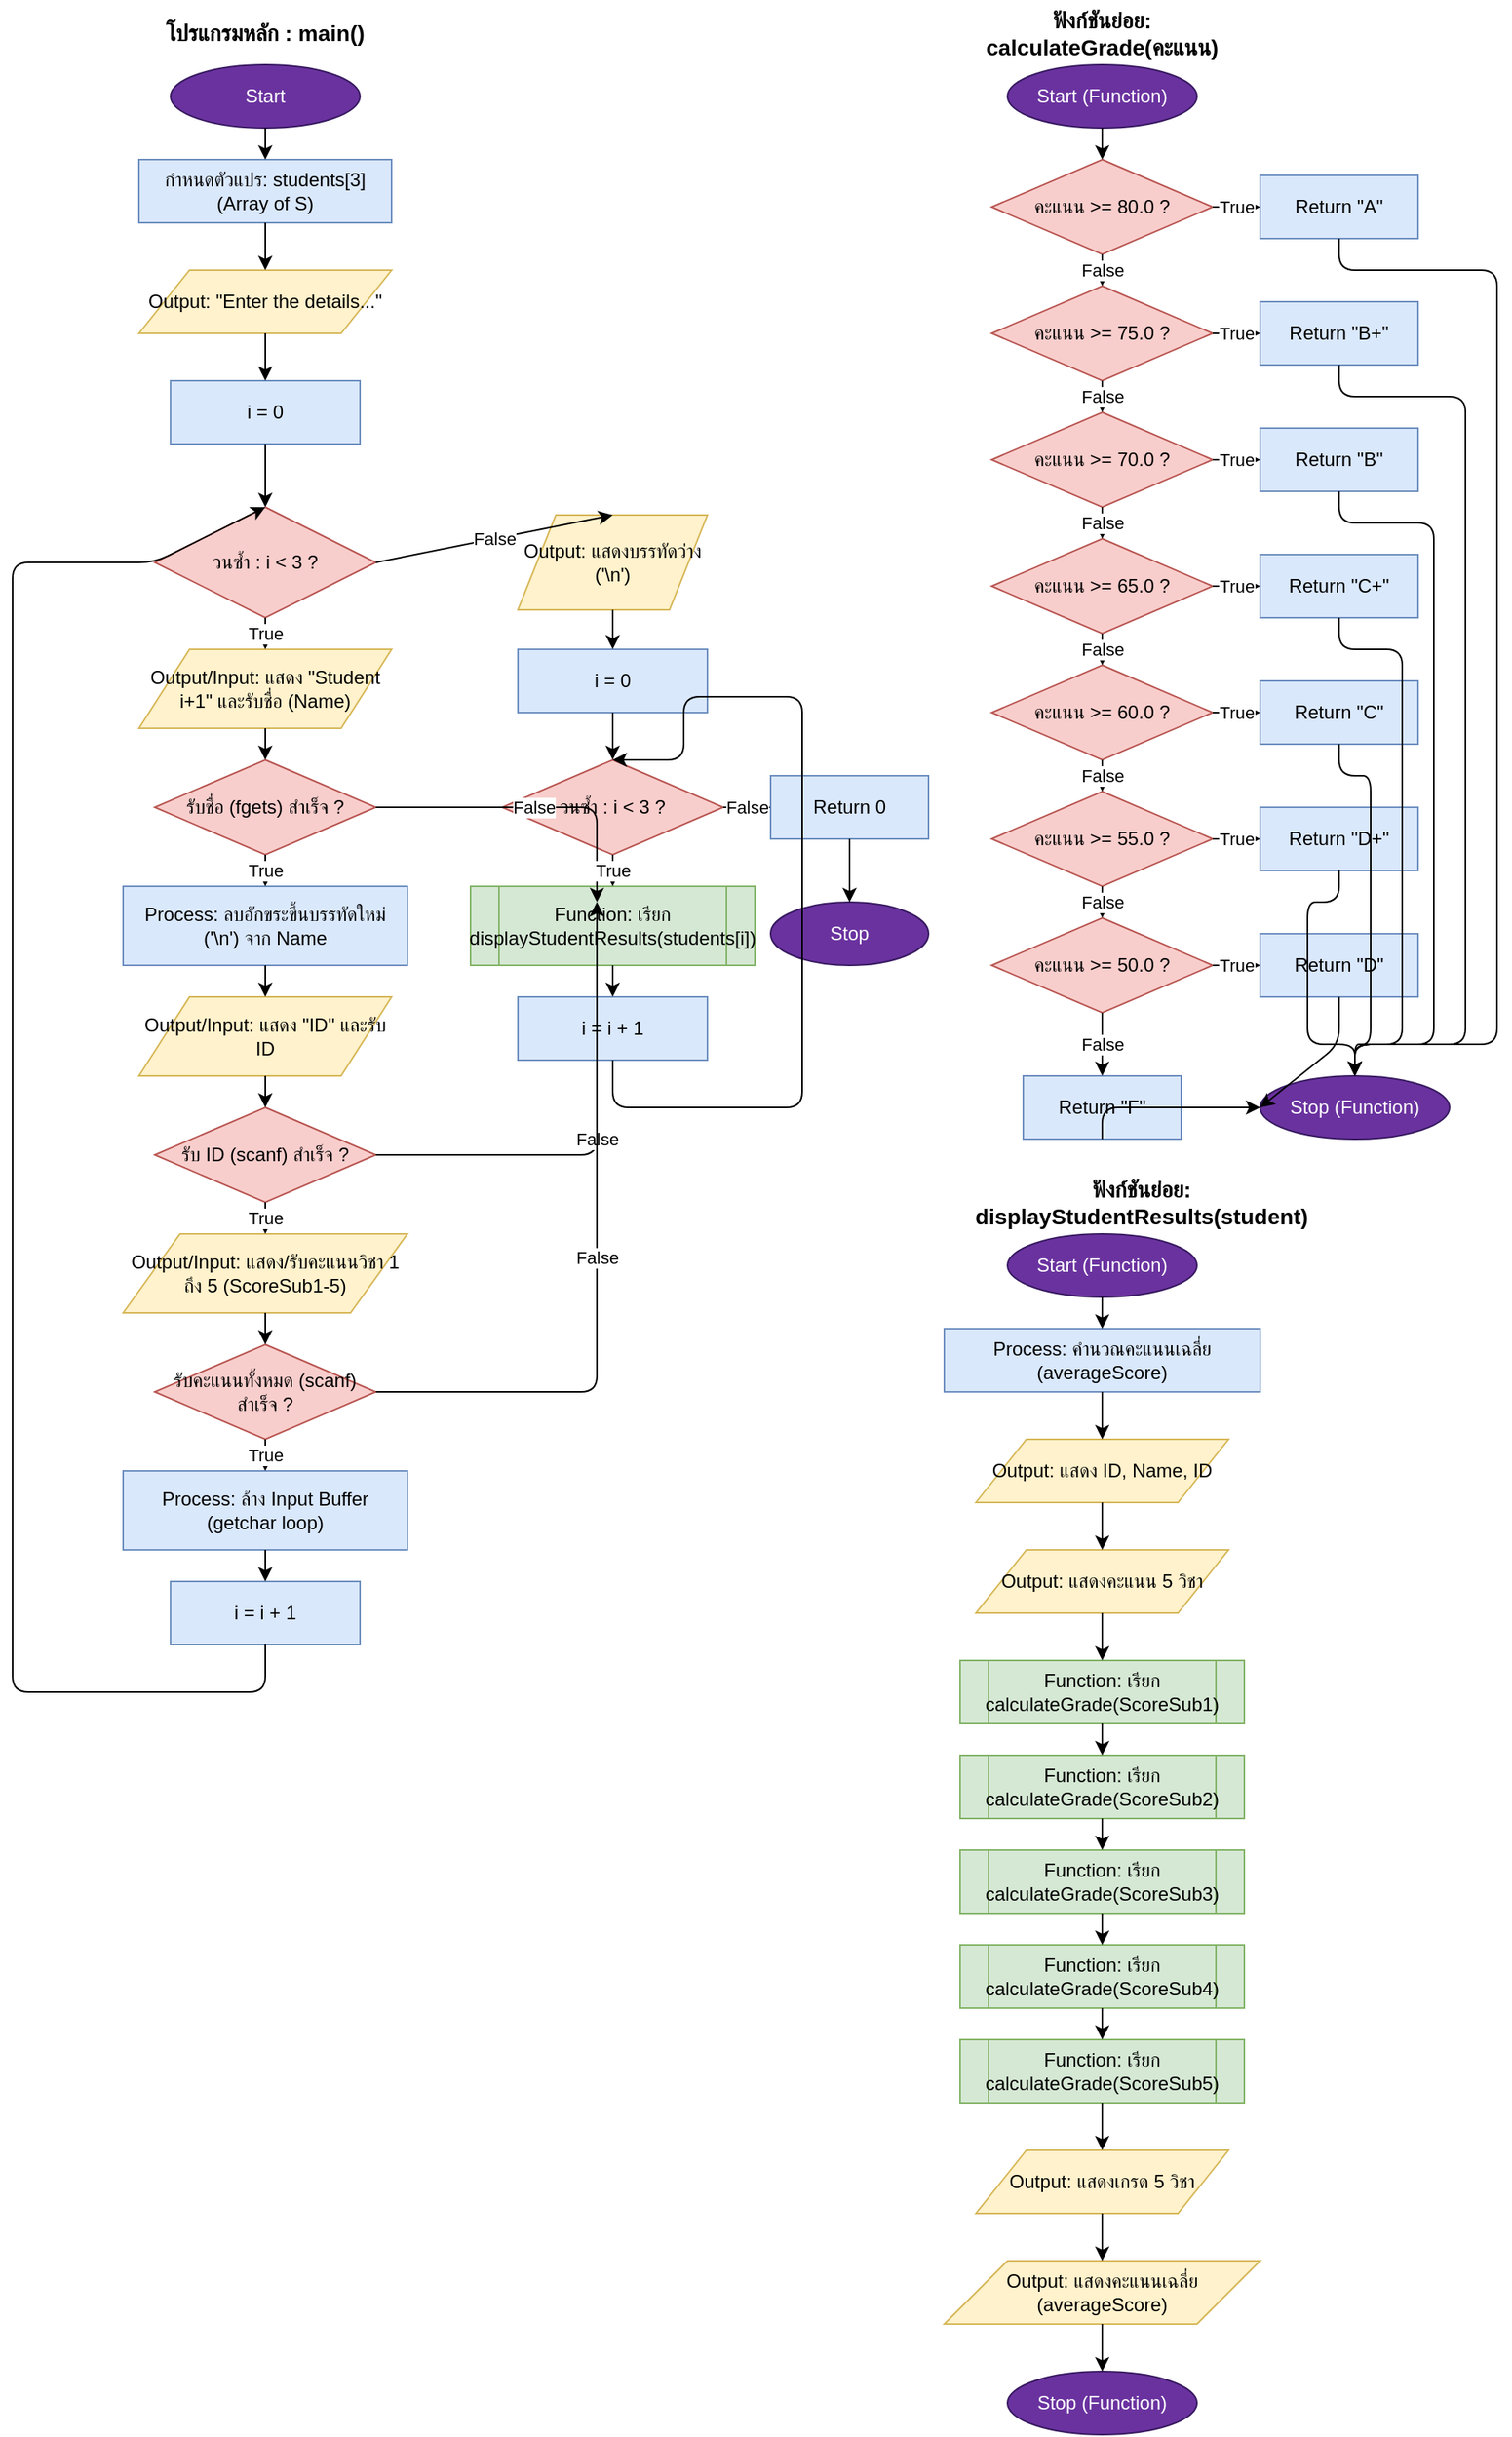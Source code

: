 <mxGraphModel dx="1245" dy="1292" grid="1" gridSize="10" guides="1" tooltips="1" connect="1" arrows="1" fold="1" page="1" pageScale="1" pageWidth="850" pageHeight="1100" math="0" shadow="0">
  <root>
    <mxCell id="0" />
    <mxCell id="1" parent="0" />
    <!-- Global Styles -->
    <mxCell id="Style_StartStop" style="ellipse;whiteSpace=wrap;html=1;fillColor=#6a329f;fontColor=#ffffff;strokeColor=#371960;" vertex="1" parent="1" />
    <mxCell id="Style_Process" style="shape=rectangle;whiteSpace=wrap;html=1;fillColor=#dae8fc;strokeColor=#6c8ebf;" vertex="1" parent="1" />
    <mxCell id="Style_Condition" style="rhombus;whiteSpace=wrap;html=1;fillColor=#f8cecc;strokeColor=#b85450;" vertex="1" parent="1" />
    <mxCell id="Style_Function" style="shape=process;whiteSpace=wrap;html=1;fillColor=#d5e8d4;strokeColor=#82b366;" vertex="1" parent="1" />
    <mxCell id="Style_InputOutput" style="shape=parallelogram;perimeter=parallelogramPerimeter;whiteSpace=wrap;html=1;fillColor=#fff2cc;strokeColor=#d6b656;" vertex="1" parent="1" />
    <mxCell id="Style_ErrorStop" style="ellipse;whiteSpace=wrap;html=1;fillColor=#b85450;fontColor=#ffffff;strokeColor=#5d2b28;" vertex="1" parent="1" />
    
    <!-- Main Flow: main() -->
    <mxCell id="2" value="โปรแกรมหลัก : main()" style="text;html=1;strokeColor=none;fillColor=none;align=center;verticalAlign=middle;whiteSpace=wrap;rounded=0;fontStyle=1;fontSize=14;" vertex="1" parent="1">
      <mxGeometry x="10" y="10" width="200" height="20" as="geometry" />
    </mxCell>
    <mxCell id="3" value="Start" style="ellipse;whiteSpace=wrap;html=1;fillColor=#6a329f;fontColor=#ffffff;strokeColor=#371960;" vertex="1" parent="1">
      <mxGeometry x="50" y="40" width="120" height="40" as="geometry" />
    </mxCell>
    <mxCell id="4" value="กำหนดตัวแปร: students[3] (Array of S)" style="shape=rectangle;whiteSpace=wrap;html=1;fillColor=#dae8fc;strokeColor=#6c8ebf;" vertex="1" parent="1">
      <mxGeometry x="30" y="100" width="160" height="40" as="geometry" />
    </mxCell>
    <mxCell id="5" value="Output: &quot;Enter the details...&quot;" style="shape=parallelogram;perimeter=parallelogramPerimeter;whiteSpace=wrap;html=1;fillColor=#fff2cc;strokeColor=#d6b656;" vertex="1" parent="1">
      <mxGeometry x="30" y="170" width="160" height="40" as="geometry" />
    </mxCell>
    <mxCell id="6" value="i = 0" style="shape=rectangle;whiteSpace=wrap;html=1;fillColor=#dae8fc;strokeColor=#6c8ebf;" vertex="1" parent="1">
      <mxGeometry x="50" y="240" width="120" height="40" as="geometry" />
    </mxCell>
    <mxCell id="7" value="วนซ้ำ : i &lt; 3 ?" style="rhombus;whiteSpace=wrap;html=1;fillColor=#f8cecc;strokeColor=#b85450;" vertex="1" parent="1">
      <mxGeometry x="40" y="320" width="140" height="70" as="geometry" />
    </mxCell>
    <!-- Loop Body (Input) -->
    <mxCell id="8" value="Output/Input: แสดง &quot;Student i+1&quot; และรับชื่อ (Name)" style="shape=parallelogram;perimeter=parallelogramPerimeter;whiteSpace=wrap;html=1;fillColor=#fff2cc;strokeColor=#d6b656;" vertex="1" parent="1">
      <mxGeometry x="30" y="410" width="160" height="50" as="geometry" />
    </mxCell>
    <mxCell id="9" value="รับชื่อ (fgets) สำเร็จ ?" style="rhombus;whiteSpace=wrap;html=1;fillColor=#f8cecc;strokeColor=#b85450;" vertex="1" parent="1">
      <mxGeometry x="40" y="480" width="140" height="60" as="geometry" />
    </mxCell>
    <mxCell id="10" value="Return 1 (Error)" style="ellipse;whiteSpace=wrap;html=1;fillColor=#b85450;fontColor=#ffffff;strokeColor=#5d2b28;" vertex="1" parent="1">
      <mxGeometry x="270" y="570" width="100" height="40" as="geometry" />
    </mxCell>
    <mxCell id="11" value="Process: ลบอักขระขึ้นบรรทัดใหม่ ('\n') จาก Name" style="shape=rectangle;whiteSpace=wrap;html=1;fillColor=#dae8fc;strokeColor=#6c8ebf;" vertex="1" parent="1">
      <mxGeometry x="20" y="560" width="180" height="50" as="geometry" />
    </mxCell>
    <mxCell id="12" value="Output/Input: แสดง &quot;ID&quot; และรับ ID" style="shape=parallelogram;perimeter=parallelogramPerimeter;whiteSpace=wrap;html=1;fillColor=#fff2cc;strokeColor=#d6b656;" vertex="1" parent="1">
      <mxGeometry x="30" y="630" width="160" height="50" as="geometry" />
    </mxCell>
    <mxCell id="13" value="รับ ID (scanf) สำเร็จ ?" style="rhombus;whiteSpace=wrap;html=1;fillColor=#f8cecc;strokeColor=#b85450;" vertex="1" parent="1">
      <mxGeometry x="40" y="700" width="140" height="60" as="geometry" />
    </mxCell>
    <mxCell id="14" value="Output/Input: แสดง/รับคะแนนวิชา 1 ถึง 5 (ScoreSub1-5)" style="shape=parallelogram;perimeter=parallelogramPerimeter;whiteSpace=wrap;html=1;fillColor=#fff2cc;strokeColor=#d6b656;" vertex="1" parent="1">
      <mxGeometry x="20" y="780" width="180" height="50" as="geometry" />
    </mxCell>
    <mxCell id="15" value="รับคะแนนทั้งหมด (scanf) สำเร็จ ?" style="rhombus;whiteSpace=wrap;html=1;fillColor=#f8cecc;strokeColor=#b85450;" vertex="1" parent="1">
      <mxGeometry x="40" y="850" width="140" height="60" as="geometry" />
    </mxCell>
    <mxCell id="16" value="Process: ล้าง Input Buffer (getchar loop)" style="shape=rectangle;whiteSpace=wrap;html=1;fillColor=#dae8fc;strokeColor=#6c8ebf;" vertex="1" parent="1">
      <mxGeometry x="20" y="930" width="180" height="50" as="geometry" />
    </mxCell>
    <mxCell id="17" value="i = i + 1" style="shape=rectangle;whiteSpace=wrap;html=1;fillColor=#dae8fc;strokeColor=#6c8ebf;" vertex="1" parent="1">
      <mxGeometry x="50" y="1000" width="120" height="40" as="geometry" />
    </mxCell>
    <!-- Loop Exit (Display) -->
    <mxCell id="18" value="Output: แสดงบรรทัดว่าง ('\n')" style="shape=parallelogram;perimeter=parallelogramPerimeter;whiteSpace=wrap;html=1;fillColor=#fff2cc;strokeColor=#d6b656;" vertex="1" parent="1">
      <mxGeometry x="270" y="325" width="120" height="60" as="geometry" />
    </mxCell>
    <mxCell id="19" value="i = 0" style="shape=rectangle;whiteSpace=wrap;html=1;fillColor=#dae8fc;strokeColor=#6c8ebf;" vertex="1" parent="1">
      <mxGeometry x="270" y="410" width="120" height="40" as="geometry" />
    </mxCell>
    <mxCell id="20" value="วนซ้ำ : i &lt; 3 ?" style="rhombus;whiteSpace=wrap;html=1;fillColor=#f8cecc;strokeColor=#b85450;" vertex="1" parent="1">
      <mxGeometry x="260" y="480" width="140" height="60" as="geometry" />
    </mxCell>
    <mxCell id="21" value="Function: เรียก displayStudentResults(students[i])" style="shape=process;whiteSpace=wrap;html=1;fillColor=#d5e8d4;strokeColor=#82b366;" vertex="1" parent="1">
      <mxGeometry x="240" y="560" width="180" height="50" as="geometry" />
    </mxCell>
    <mxCell id="22" value="i = i + 1" style="shape=rectangle;whiteSpace=wrap;html=1;fillColor=#dae8fc;strokeColor=#6c8ebf;" vertex="1" parent="1">
      <mxGeometry x="270" y="630" width="120" height="40" as="geometry" />
    </mxCell>
    <mxCell id="23" value="Return 0" style="shape=rectangle;whiteSpace=wrap;html=1;fillColor=#dae8fc;strokeColor=#6c8ebf;" vertex="1" parent="1">
      <mxGeometry x="430" y="490" width="100" height="40" as="geometry" />
    </mxCell>
    <mxCell id="24" value="Stop" style="ellipse;whiteSpace=wrap;html=1;fillColor=#6a329f;fontColor=#ffffff;strokeColor=#371960;" vertex="1" parent="1">
      <mxGeometry x="430" y="570" width="100" height="40" as="geometry" />
    </mxCell>
    <!-- Main Connectors -->
    <mxCell id="25" value="" style="endArrow=classic;html=1;exitX=0.5;exitY=1;entryX=0.5;entryY=0;" edge="1" parent="1" source="3" target="4">
      <mxGeometry width="50" height="50" relative="1" as="geometry">
        <mxPoint x="110" y="80" as="sourcePoint" />
        <mxPoint x="110" y="100" as="targetPoint" />
      </mxGeometry>
    </mxCell>
    <mxCell id="26" value="" style="endArrow=classic;html=1;exitX=0.5;exitY=1;entryX=0.5;entryY=0;" edge="1" parent="1" source="4" target="5">
      <mxGeometry width="50" height="50" relative="1" as="geometry">
        <mxPoint x="110" y="140" as="sourcePoint" />
        <mxPoint x="110" y="170" as="targetPoint" />
      </mxGeometry>
    </mxCell>
    <mxCell id="27" value="" style="endArrow=classic;html=1;exitX=0.5;exitY=1;entryX=0.5;entryY=0;" edge="1" parent="1" source="5" target="6">
      <mxGeometry width="50" height="50" relative="1" as="geometry">
        <mxPoint x="110" y="210" as="sourcePoint" />
        <mxPoint x="110" y="240" as="targetPoint" />
      </mxGeometry>
    </mxCell>
    <mxCell id="28" value="" style="endArrow=classic;html=1;exitX=0.5;exitY=1;entryX=0.5;entryY=0;" edge="1" parent="1" source="6" target="7">
      <mxGeometry width="50" height="50" relative="1" as="geometry">
        <mxPoint x="110" y="280" as="sourcePoint" />
        <mxPoint x="110" y="320" as="targetPoint" />
      </mxGeometry>
    </mxCell>
    
    <!-- Input Loop Connectors -->
    <mxCell id="29" value="True" style="endArrow=classic;html=1;exitX=0.5;exitY=1;entryX=0.5;entryY=0;" edge="1" parent="1" source="7" target="8">
      <mxGeometry width="50" height="50" relative="1" as="geometry">
        <mxPoint x="110" y="390" as="sourcePoint" />
        <mxPoint x="110" y="410" as="targetPoint" />
      </mxGeometry>
    </mxCell>
    <mxCell id="30" value="" style="endArrow=classic;html=1;exitX=0.5;exitY=1;entryX=0.5;entryY=0;" edge="1" parent="1" source="8" target="9">
      <mxGeometry width="50" height="50" relative="1" as="geometry">
        <mxPoint x="110" y="460" as="sourcePoint" />
        <mxPoint x="110" y="480" as="targetPoint" />
      </mxGeometry>
    </mxCell>
    <mxCell id="31" value="False" style="endArrow=classic;html=1;exitX=1;exitY=0.5;entryX=0.5;entryY=0;" edge="1" parent="1" source="9" target="10">
      <mxGeometry width="50" height="50" relative="1" as="geometry">
        <mxPoint x="180" y="510" as="sourcePoint" />
        <mxPoint x="320" y="570" as="targetPoint" />
        <Array as="points">
          <mxPoint x="230" y="510" />
          <mxPoint x="320" y="510" />
        </Array>
      </mxGeometry>
    </mxCell>
    <mxCell id="32" value="True" style="endArrow=classic;html=1;exitX=0.5;exitY=1;entryX=0.5;entryY=0;" edge="1" parent="1" source="9" target="11">
      <mxGeometry width="50" height="50" relative="1" as="geometry">
        <mxPoint x="110" y="540" as="sourcePoint" />
        <mxPoint x="110" y="560" as="targetPoint" />
      </mxGeometry>
    </mxCell>
    <mxCell id="33" value="" style="endArrow=classic;html=1;exitX=0.5;exitY=1;entryX=0.5;entryY=0;" edge="1" parent="1" source="11" target="12">
      <mxGeometry width="50" height="50" relative="1" as="geometry">
        <mxPoint x="110" y="610" as="sourcePoint" />
        <mxPoint x="110" y="630" as="targetPoint" />
      </mxGeometry>
    </mxCell>
    <mxCell id="34" value="" style="endArrow=classic;html=1;exitX=0.5;exitY=1;entryX=0.5;entryY=0;" edge="1" parent="1" source="12" target="13">
      <mxGeometry width="50" height="50" relative="1" as="geometry">
        <mxPoint x="110" y="680" as="sourcePoint" />
        <mxPoint x="110" y="700" as="targetPoint" />
      </mxGeometry>
    </mxCell>
    <mxCell id="35" value="False" style="endArrow=classic;html=1;exitX=1;exitY=0.5;entryX=0.5;entryY=0;" edge="1" parent="1" source="13" target="10">
      <mxGeometry width="50" height="50" relative="1" as="geometry">
        <mxPoint x="180" y="730" as="sourcePoint" />
        <mxPoint x="320" y="590" as="targetPoint" />
        <Array as="points">
          <mxPoint x="230" y="730" />
          <mxPoint x="320" y="730" />
        </Array>
      </mxGeometry>
    </mxCell>
    <mxCell id="36" value="True" style="endArrow=classic;html=1;exitX=0.5;exitY=1;entryX=0.5;entryY=0;" edge="1" parent="1" source="13" target="14">
      <mxGeometry width="50" height="50" relative="1" as="geometry">
        <mxPoint x="110" y="760" as="sourcePoint" />
        <mxPoint x="110" y="780" as="targetPoint" />
      </mxGeometry>
    </mxCell>
    <mxCell id="37" value="" style="endArrow=classic;html=1;exitX=0.5;exitY=1;entryX=0.5;entryY=0;" edge="1" parent="1" source="14" target="15">
      <mxGeometry width="50" height="50" relative="1" as="geometry">
        <mxPoint x="110" y="830" as="sourcePoint" />
        <mxPoint x="110" y="850" as="targetPoint" />
      </mxGeometry>
    </mxCell>
    <mxCell id="38" value="False" style="endArrow=classic;html=1;exitX=1;exitY=0.5;entryX=0.5;entryY=0;" edge="1" parent="1" source="15" target="10">
      <mxGeometry width="50" height="50" relative="1" as="geometry">
        <mxPoint x="180" y="880" as="sourcePoint" />
        <mxPoint x="320" y="590" as="targetPoint" />
        <Array as="points">
          <mxPoint x="230" y="880" />
          <mxPoint x="320" y="880" />
        </Array>
      </mxGeometry>
    </mxCell>
    <mxCell id="39" value="True" style="endArrow=classic;html=1;exitX=0.5;exitY=1;entryX=0.5;entryY=0;" edge="1" parent="1" source="15" target="16">
      <mxGeometry width="50" height="50" relative="1" as="geometry">
        <mxPoint x="110" y="910" as="sourcePoint" />
        <mxPoint x="110" y="930" as="targetPoint" />
      </mxGeometry>
    </mxCell>
    <mxCell id="40" value="" style="endArrow=classic;html=1;exitX=0.5;exitY=1;entryX=0.5;entryY=0;" edge="1" parent="1" source="16" target="17">
      <mxGeometry width="50" height="50" relative="1" as="geometry">
        <mxPoint x="110" y="980" as="sourcePoint" />
        <mxPoint x="110" y="1000" as="targetPoint" />
      </mxGeometry>
    </mxCell>
    <mxCell id="41" value="" style="endArrow=classic;html=1;exitX=0.5;exitY=1;entryX=0.5;entryY=0;" edge="1" parent="1" source="17" target="7">
      <mxGeometry width="50" height="50" relative="1" as="geometry">
        <mxPoint x="110" y="1040" as="sourcePoint" />
        <mxPoint x="110" y="320" as="targetPoint" />
        <Array as="points">
          <mxPoint x="110" y="1070" />
          <mxPoint x="-50" y="1070" />
          <mxPoint x="-50" y="355" />
          <mxPoint x="40" y="355" />
        </Array>
      </mxGeometry>
    </mxCell>
    
    <!-- Display Loop Connectors -->
    <mxCell id="42" value="False" style="endArrow=classic;html=1;exitX=1;exitY=0.5;entryX=0.5;entryY=0;" edge="1" parent="1" source="7" target="18">
      <mxGeometry width="50" height="50" relative="1" as="geometry">
        <mxPoint x="180" y="355" as="sourcePoint" />
        <mxPoint x="270" y="355" as="targetPoint" />
      </mxGeometry>
    </mxCell>
    <mxCell id="43" value="" style="endArrow=classic;html=1;exitX=0.5;exitY=1;entryX=0.5;entryY=0;" edge="1" parent="1" source="18" target="19">
      <mxGeometry width="50" height="50" relative="1" as="geometry">
        <mxPoint x="330" y="385" as="sourcePoint" />
        <mxPoint x="330" y="410" as="targetPoint" />
      </mxGeometry>
    </mxCell>
    <mxCell id="44" value="" style="endArrow=classic;html=1;exitX=0.5;exitY=1;entryX=0.5;entryY=0;" edge="1" parent="1" source="19" target="20">
      <mxGeometry width="50" height="50" relative="1" as="geometry">
        <mxPoint x="330" y="450" as="sourcePoint" />
        <mxPoint x="330" y="480" as="targetPoint" />
      </mxGeometry>
    </mxCell>
    <mxCell id="45" value="False" style="endArrow=classic;html=1;exitX=1;exitY=0.5;entryX=0;entryY=0.5;" edge="1" parent="1" source="20" target="23">
      <mxGeometry width="50" height="50" relative="1" as="geometry">
        <mxPoint x="400" y="510" as="sourcePoint" />
        <mxPoint x="430" y="510" as="targetPoint" />
      </mxGeometry>
    </mxCell>
    <mxCell id="46" value="True" style="endArrow=classic;html=1;exitX=0.5;exitY=1;entryX=0.5;entryY=0;" edge="1" parent="1" source="20" target="21">
      <mxGeometry width="50" height="50" relative="1" as="geometry">
        <mxPoint x="330" y="540" as="sourcePoint" />
        <mxPoint x="330" y="560" as="targetPoint" />
      </mxGeometry>
    </mxCell>
    <mxCell id="47" value="" style="endArrow=classic;html=1;exitX=0.5;exitY=1;entryX=0.5;entryY=0;" edge="1" parent="1" source="21" target="22">
      <mxGeometry width="50" height="50" relative="1" as="geometry">
        <mxPoint x="330" y="610" as="sourcePoint" />
        <mxPoint x="330" y="630" as="targetPoint" />
      </mxGeometry>
    </mxCell>
    <mxCell id="48" value="" style="endArrow=classic;html=1;exitX=0.5;exitY=1;entryX=0.5;entryY=0;" edge="1" parent="1" source="22" target="20">
      <mxGeometry width="50" height="50" relative="1" as="geometry">
        <mxPoint x="330" y="670" as="sourcePoint" />
        <mxPoint x="330" y="480" as="targetPoint" />
        <Array as="points">
          <mxPoint x="330" y="700" />
          <mxPoint x="450" y="700" />
          <mxPoint x="450" y="440" />
          <mxPoint x="375" y="440" />
          <mxPoint x="375" y="480" />
          <mxPoint x="330" y="480" />
        </Array>
      </mxGeometry>
    </mxCell>
    <mxCell id="49" value="" style="endArrow=classic;html=1;exitX=0.5;exitY=1;entryX=0.5;entryY=0;" edge="1" parent="1" source="23" target="24">
      <mxGeometry width="50" height="50" relative="1" as="geometry">
        <mxPoint x="480" y="530" as="sourcePoint" />
        <mxPoint x="480" y="570" as="targetPoint" />
      </mxGeometry>
    </mxCell>
    
    <!-- Function: calculateGrade(score) -->
    <mxCell id="50" value="ฟังก์ชันย่อย: calculateGrade(คะแนน)" style="text;html=1;strokeColor=none;fillColor=none;align=center;verticalAlign=middle;whiteSpace=wrap;rounded=0;fontStyle=1;fontSize=14;" vertex="1" parent="1">
      <mxGeometry x="540" y="10" width="200" height="20" as="geometry" />
    </mxCell>
    <mxCell id="51" value="Start (Function)" style="ellipse;whiteSpace=wrap;html=1;fillColor=#6a329f;fontColor=#ffffff;strokeColor=#371960;" vertex="1" parent="1">
      <mxGeometry x="580" y="40" width="120" height="40" as="geometry" />
    </mxCell>
    <mxCell id="52" value="คะแนน &gt;= 80.0 ?" style="rhombus;whiteSpace=wrap;html=1;fillColor=#f8cecc;strokeColor=#b85450;" vertex="1" parent="1">
      <mxGeometry x="570" y="100" width="140" height="60" as="geometry" />
    </mxCell>
    <mxCell id="53" value="Return &quot;A&quot;" style="shape=rectangle;whiteSpace=wrap;html=1;fillColor=#dae8fc;strokeColor=#6c8ebf;" vertex="1" parent="1">
      <mxGeometry x="740" y="110" width="100" height="40" as="geometry" />
    </mxCell>
    <mxCell id="54" value="คะแนน &gt;= 75.0 ?" style="rhombus;whiteSpace=wrap;html=1;fillColor=#f8cecc;strokeColor=#b85450;" vertex="1" parent="1">
      <mxGeometry x="570" y="180" width="140" height="60" as="geometry" />
    </mxCell>
    <mxCell id="55" value="Return &quot;B+&quot;" style="shape=rectangle;whiteSpace=wrap;html=1;fillColor=#dae8fc;strokeColor=#6c8ebf;" vertex="1" parent="1">
      <mxGeometry x="740" y="190" width="100" height="40" as="geometry" />
    </mxCell>
    <mxCell id="56" value="คะแนน &gt;= 70.0 ?" style="rhombus;whiteSpace=wrap;html=1;fillColor=#f8cecc;strokeColor=#b85450;" vertex="1" parent="1">
      <mxGeometry x="570" y="260" width="140" height="60" as="geometry" />
    </mxCell>
    <mxCell id="57" value="Return &quot;B&quot;" style="shape=rectangle;whiteSpace=wrap;html=1;fillColor=#dae8fc;strokeColor=#6c8ebf;" vertex="1" parent="1">
      <mxGeometry x="740" y="270" width="100" height="40" as="geometry" />
    </mxCell>
    <mxCell id="58" value="คะแนน &gt;= 65.0 ?" style="rhombus;whiteSpace=wrap;html=1;fillColor=#f8cecc;strokeColor=#b85450;" vertex="1" parent="1">
      <mxGeometry x="570" y="340" width="140" height="60" as="geometry" />
    </mxCell>
    <mxCell id="59" value="Return &quot;C+&quot;" style="shape=rectangle;whiteSpace=wrap;html=1;fillColor=#dae8fc;strokeColor=#6c8ebf;" vertex="1" parent="1">
      <mxGeometry x="740" y="350" width="100" height="40" as="geometry" />
    </mxCell>
    <mxCell id="60" value="คะแนน &gt;= 60.0 ?" style="rhombus;whiteSpace=wrap;html=1;fillColor=#f8cecc;strokeColor=#b85450;" vertex="1" parent="1">
      <mxGeometry x="570" y="420" width="140" height="60" as="geometry" />
    </mxCell>
    <mxCell id="61" value="Return &quot;C&quot;" style="shape=rectangle;whiteSpace=wrap;html=1;fillColor=#dae8fc;strokeColor=#6c8ebf;" vertex="1" parent="1">
      <mxGeometry x="740" y="430" width="100" height="40" as="geometry" />
    </mxCell>
    <mxCell id="62" value="คะแนน &gt;= 55.0 ?" style="rhombus;whiteSpace=wrap;html=1;fillColor=#f8cecc;strokeColor=#b85450;" vertex="1" parent="1">
      <mxGeometry x="570" y="500" width="140" height="60" as="geometry" />
    </mxCell>
    <mxCell id="63" value="Return &quot;D+&quot;" style="shape=rectangle;whiteSpace=wrap;html=1;fillColor=#dae8fc;strokeColor=#6c8ebf;" vertex="1" parent="1">
      <mxGeometry x="740" y="510" width="100" height="40" as="geometry" />
    </mxCell>
    <mxCell id="64" value="คะแนน &gt;= 50.0 ?" style="rhombus;whiteSpace=wrap;html=1;fillColor=#f8cecc;strokeColor=#b85450;" vertex="1" parent="1">
      <mxGeometry x="570" y="580" width="140" height="60" as="geometry" />
    </mxCell>
    <mxCell id="65" value="Return &quot;D&quot;" style="shape=rectangle;whiteSpace=wrap;html=1;fillColor=#dae8fc;strokeColor=#6c8ebf;" vertex="1" parent="1">
      <mxGeometry x="740" y="590" width="100" height="40" as="geometry" />
    </mxCell>
    <mxCell id="66" value="Return &quot;F&quot;" style="shape=rectangle;whiteSpace=wrap;html=1;fillColor=#dae8fc;strokeColor=#6c8ebf;" vertex="1" parent="1">
      <mxGeometry x="590" y="680" width="100" height="40" as="geometry" />
    </mxCell>
    <mxCell id="67" value="Stop (Function)" style="ellipse;whiteSpace=wrap;html=1;fillColor=#6a329f;fontColor=#ffffff;strokeColor=#371960;" vertex="1" parent="1">
      <mxGeometry x="740" y="680" width="120" height="40" as="geometry" />
    </mxCell>
    
    <!-- calculateGrade Connectors -->
    <mxCell id="68" value="" style="endArrow=classic;html=1;exitX=0.5;exitY=1;entryX=0.5;entryY=0;" edge="1" parent="1" source="51" target="52">
      <mxGeometry width="50" height="50" relative="1" as="geometry">
        <mxPoint x="640" y="80" as="sourcePoint" />
        <mxPoint x="640" y="100" as="targetPoint" />
      </mxGeometry>
    </mxCell>
    <mxCell id="69" value="True" style="endArrow=classic;html=1;exitX=1;exitY=0.5;entryX=0;entryY=0.5;" edge="1" parent="1" source="52" target="53">
      <mxGeometry width="50" height="50" relative="1" as="geometry">
        <mxPoint x="710" y="130" as="sourcePoint" />
        <mxPoint x="740" y="130" as="targetPoint" />
      </mxGeometry>
    </mxCell>
    <mxCell id="70" value="False" style="endArrow=classic;html=1;exitX=0.5;exitY=1;entryX=0.5;entryY=0;" edge="1" parent="1" source="52" target="54">
      <mxGeometry width="50" height="50" relative="1" as="geometry">
        <mxPoint x="640" y="160" as="sourcePoint" />
        <mxPoint x="640" y="180" as="targetPoint" />
      </mxGeometry>
    </mxCell>
    <mxCell id="71" value="True" style="endArrow=classic;html=1;exitX=1;exitY=0.5;entryX=0;entryY=0.5;" edge="1" parent="1" source="54" target="55">
      <mxGeometry width="50" height="50" relative="1" as="geometry">
        <mxPoint x="710" y="210" as="sourcePoint" />
        <mxPoint x="740" y="210" as="targetPoint" />
      </mxGeometry>
    </mxCell>
    <mxCell id="72" value="False" style="endArrow=classic;html=1;exitX=0.5;exitY=1;entryX=0.5;entryY=0;" edge="1" parent="1" source="54" target="56">
      <mxGeometry width="50" height="50" relative="1" as="geometry">
        <mxPoint x="640" y="240" as="sourcePoint" />
        <mxPoint x="640" y="260" as="targetPoint" />
      </mxGeometry>
    </mxCell>
    <mxCell id="73" value="True" style="endArrow=classic;html=1;exitX=1;exitY=0.5;entryX=0;entryY=0.5;" edge="1" parent="1" source="56" target="57">
      <mxGeometry width="50" height="50" relative="1" as="geometry">
        <mxPoint x="710" y="290" as="sourcePoint" />
        <mxPoint x="740" y="290" as="targetPoint" />
      </mxGeometry>
    </mxCell>
    <mxCell id="74" value="False" style="endArrow=classic;html=1;exitX=0.5;exitY=1;entryX=0.5;entryY=0;" edge="1" parent="1" source="56" target="58">
      <mxGeometry width="50" height="50" relative="1" as="geometry">
        <mxPoint x="640" y="320" as="sourcePoint" />
        <mxPoint x="640" y="340" as="targetPoint" />
      </mxGeometry>
    </mxCell>
    <mxCell id="75" value="True" style="endArrow=classic;html=1;exitX=1;exitY=0.5;entryX=0;entryY=0.5;" edge="1" parent="1" source="58" target="59">
      <mxGeometry width="50" height="50" relative="1" as="geometry">
        <mxPoint x="710" y="370" as="sourcePoint" />
        <mxPoint x="740" y="370" as="targetPoint" />
      </mxGeometry>
    </mxCell>
    <mxCell id="76" value="False" style="endArrow=classic;html=1;exitX=0.5;exitY=1;entryX=0.5;entryY=0;" edge="1" parent="1" source="58" target="60">
      <mxGeometry width="50" height="50" relative="1" as="geometry">
        <mxPoint x="640" y="400" as="sourcePoint" />
        <mxPoint x="640" y="420" as="targetPoint" />
      </mxGeometry>
    </mxCell>
    <mxCell id="77" value="True" style="endArrow=classic;html=1;exitX=1;exitY=0.5;entryX=0;entryY=0.5;" edge="1" parent="1" source="60" target="61">
      <mxGeometry width="50" height="50" relative="1" as="geometry">
        <mxPoint x="710" y="450" as="sourcePoint" />
        <mxPoint x="740" y="450" as="targetPoint" />
      </mxGeometry>
    </mxCell>
    <mxCell id="78" value="False" style="endArrow=classic;html=1;exitX=0.5;exitY=1;entryX=0.5;entryY=0;" edge="1" parent="1" source="60" target="62">
      <mxGeometry width="50" height="50" relative="1" as="geometry">
        <mxPoint x="640" y="480" as="sourcePoint" />
        <mxPoint x="640" y="500" as="targetPoint" />
      </mxGeometry>
    </mxCell>
    <mxCell id="79" value="True" style="endArrow=classic;html=1;exitX=1;exitY=0.5;entryX=0;entryY=0.5;" edge="1" parent="1" source="62" target="63">
      <mxGeometry width="50" height="50" relative="1" as="geometry">
        <mxPoint x="710" y="530" as="sourcePoint" />
        <mxPoint x="740" y="530" as="targetPoint" />
      </mxGeometry>
    </mxCell>
    <mxCell id="80" value="False" style="endArrow=classic;html=1;exitX=0.5;exitY=1;entryX=0.5;entryY=0;" edge="1" parent="1" source="62" target="64">
      <mxGeometry width="50" height="50" relative="1" as="geometry">
        <mxPoint x="640" y="560" as="sourcePoint" />
        <mxPoint x="640" y="580" as="targetPoint" />
      </mxGeometry>
    </mxCell>
    <mxCell id="81" value="True" style="endArrow=classic;html=1;exitX=1;exitY=0.5;entryX=0;entryY=0.5;" edge="1" parent="1" source="64" target="65">
      <mxGeometry width="50" height="50" relative="1" as="geometry">
        <mxPoint x="710" y="610" as="sourcePoint" />
        <mxPoint x="740" y="610" as="targetPoint" />
      </mxGeometry>
    </mxCell>
    <mxCell id="82" value="False" style="endArrow=classic;html=1;exitX=0.5;exitY=1;entryX=0.5;entryY=0;" edge="1" parent="1" source="64" target="66">
      <mxGeometry width="50" height="50" relative="1" as="geometry">
        <mxPoint x="640" y="640" as="sourcePoint" />
        <mxPoint x="640" y="680" as="targetPoint" />
      </mxGeometry>
    </mxCell>
    <mxCell id="83" value="" style="endArrow=classic;html=1;exitX=0.5;exitY=1;entryX=0;entryY=0.5;" edge="1" parent="1" source="65" target="67">
      <mxGeometry width="50" height="50" relative="1" as="geometry">
        <mxPoint x="790" y="630" as="sourcePoint" />
        <mxPoint x="800" y="680" as="targetPoint" />
        <Array as="points">
          <mxPoint x="790" y="660" />
        </Array>
      </mxGeometry>
    </mxCell>
    <mxCell id="84" value="" style="endArrow=classic;html=1;exitX=0.5;exitY=1;entryX=0;entryY=0.5;" edge="1" parent="1" source="66" target="67">
      <mxGeometry width="50" height="50" relative="1" as="geometry">
        <mxPoint x="640" y="720" as="sourcePoint" />
        <mxPoint x="800" y="700" as="targetPoint" />
        <Array as="points">
          <mxPoint x="640" y="700" />
        </Array>
      </mxGeometry>
    </mxCell>
    <mxCell id="85" value="" style="endArrow=classic;html=1;exitX=0.5;exitY=1;entryX=0.5;entryY=0;" edge="1" parent="1" source="53" target="67">
      <mxGeometry width="50" height="50" relative="1" as="geometry">
        <mxPoint x="790" y="150" as="sourcePoint" />
        <mxPoint x="790" y="680" as="targetPoint" />
        <Array as="points">
          <mxPoint x="790" y="170" />
          <mxPoint x="890" y="170" />
          <mxPoint x="890" y="660" />
          <mxPoint x="800" y="660" />
        </Array>
      </mxGeometry>
    </mxCell>
    <mxCell id="86" value="" style="endArrow=classic;html=1;exitX=0.5;exitY=1;entryX=0.5;entryY=0;" edge="1" parent="1" source="55" target="67">
      <mxGeometry width="50" height="50" relative="1" as="geometry">
        <mxPoint x="790" y="230" as="sourcePoint" />
        <mxPoint x="790" y="680" as="targetPoint" />
        <Array as="points">
          <mxPoint x="790" y="250" />
          <mxPoint x="870" y="250" />
          <mxPoint x="870" y="660" />
          <mxPoint x="800" y="660" />
        </Array>
      </mxGeometry>
    </mxCell>
    <mxCell id="87" value="" style="endArrow=classic;html=1;exitX=0.5;exitY=1;entryX=0.5;entryY=0;" edge="1" parent="1" source="57" target="67">
      <mxGeometry width="50" height="50" relative="1" as="geometry">
        <mxPoint x="790" y="310" as="sourcePoint" />
        <mxPoint x="790" y="680" as="targetPoint" />
        <Array as="points">
          <mxPoint x="790" y="330" />
          <mxPoint x="850" y="330" />
          <mxPoint x="850" y="660" />
          <mxPoint x="800" y="660" />
        </Array>
      </mxGeometry>
    </mxCell>
    <mxCell id="88" value="" style="endArrow=classic;html=1;exitX=0.5;exitY=1;entryX=0.5;entryY=0;" edge="1" parent="1" source="59" target="67">
      <mxGeometry width="50" height="50" relative="1" as="geometry">
        <mxPoint x="790" y="390" as="sourcePoint" />
        <mxPoint x="790" y="680" as="targetPoint" />
        <Array as="points">
          <mxPoint x="790" y="410" />
          <mxPoint x="830" y="410" />
          <mxPoint x="830" y="660" />
          <mxPoint x="800" y="660" />
        </Array>
      </mxGeometry>
    </mxCell>
    <mxCell id="89" value="" style="endArrow=classic;html=1;exitX=0.5;exitY=1;entryX=0.5;entryY=0;" edge="1" parent="1" source="61" target="67">
      <mxGeometry width="50" height="50" relative="1" as="geometry">
        <mxPoint x="790" y="470" as="sourcePoint" />
        <mxPoint x="790" y="680" as="targetPoint" />
        <Array as="points">
          <mxPoint x="790" y="490" />
          <mxPoint x="810" y="490" />
          <mxPoint x="810" y="660" />
          <mxPoint x="800" y="660" />
        </Array>
      </mxGeometry>
    </mxCell>
    <mxCell id="90" value="" style="endArrow=classic;html=1;exitX=0.5;exitY=1;entryX=0.5;entryY=0;" edge="1" parent="1" source="63" target="67">
      <mxGeometry width="50" height="50" relative="1" as="geometry">
        <mxPoint x="790" y="550" as="sourcePoint" />
        <mxPoint x="790" y="680" as="targetPoint" />
        <Array as="points">
          <mxPoint x="790" y="570" />
          <mxPoint x="770" y="570" />
          <mxPoint x="770" y="660" />
          <mxPoint x="800" y="660" />
        </Array>
      </mxGeometry>
    </mxCell>
    
    <!-- Function: displayStudentResults(student) -->
    <mxCell id="91" value="ฟังก์ชันย่อย: displayStudentResults(student)" style="text;html=1;strokeColor=none;fillColor=none;align=center;verticalAlign=middle;whiteSpace=wrap;rounded=0;fontStyle=1;fontSize=14;" vertex="1" parent="1">
      <mxGeometry x="540" y="750" width="250" height="20" as="geometry" />
    </mxCell>
    <mxCell id="92" value="Start (Function)" style="ellipse;whiteSpace=wrap;html=1;fillColor=#6a329f;fontColor=#ffffff;strokeColor=#371960;" vertex="1" parent="1">
      <mxGeometry x="580" y="780" width="120" height="40" as="geometry" />
    </mxCell>
    <mxCell id="93" value="Process: คำนวณคะแนนเฉลี่ย (averageScore)" style="shape=rectangle;whiteSpace=wrap;html=1;fillColor=#dae8fc;strokeColor=#6c8ebf;" vertex="1" parent="1">
      <mxGeometry x="540" y="840" width="200" height="40" as="geometry" />
    </mxCell>
    <mxCell id="94" value="Output: แสดง ID, Name, ID" style="shape=parallelogram;perimeter=parallelogramPerimeter;whiteSpace=wrap;html=1;fillColor=#fff2cc;strokeColor=#d6b656;" vertex="1" parent="1">
      <mxGeometry x="560" y="910" width="160" height="40" as="geometry" />
    </mxCell>
    <mxCell id="95" value="Output: แสดงคะแนน 5 วิชา" style="shape=parallelogram;perimeter=parallelogramPerimeter;whiteSpace=wrap;html=1;fillColor=#fff2cc;strokeColor=#d6b656;" vertex="1" parent="1">
      <mxGeometry x="560" y="980" width="160" height="40" as="geometry" />
    </mxCell>
    <mxCell id="96" value="Function: เรียก calculateGrade(ScoreSub1)" style="shape=process;whiteSpace=wrap;html=1;fillColor=#d5e8d4;strokeColor=#82b366;" vertex="1" parent="1">
      <mxGeometry x="550" y="1050" width="180" height="40" as="geometry" />
    </mxCell>
    <mxCell id="97" value="Function: เรียก calculateGrade(ScoreSub2)" style="shape=process;whiteSpace=wrap;html=1;fillColor=#d5e8d4;strokeColor=#82b366;" vertex="1" parent="1">
      <mxGeometry x="550" y="1110" width="180" height="40" as="geometry" />
    </mxCell>
    <mxCell id="98" value="Function: เรียก calculateGrade(ScoreSub3)" style="shape=process;whiteSpace=wrap;html=1;fillColor=#d5e8d4;strokeColor=#82b366;" vertex="1" parent="1">
      <mxGeometry x="550" y="1170" width="180" height="40" as="geometry" />
    </mxCell>
    <mxCell id="99" value="Function: เรียก calculateGrade(ScoreSub4)" style="shape=process;whiteSpace=wrap;html=1;fillColor=#d5e8d4;strokeColor=#82b366;" vertex="1" parent="1">
      <mxGeometry x="550" y="1230" width="180" height="40" as="geometry" />
    </mxCell>
    <mxCell id="100" value="Function: เรียก calculateGrade(ScoreSub5)" style="shape=process;whiteSpace=wrap;html=1;fillColor=#d5e8d4;strokeColor=#82b366;" vertex="1" parent="1">
      <mxGeometry x="550" y="1290" width="180" height="40" as="geometry" />
    </mxCell>
    <mxCell id="101" value="Output: แสดงเกรด 5 วิชา" style="shape=parallelogram;perimeter=parallelogramPerimeter;whiteSpace=wrap;html=1;fillColor=#fff2cc;strokeColor=#d6b656;" vertex="1" parent="1">
      <mxGeometry x="560" y="1360" width="160" height="40" as="geometry" />
    </mxCell>
    <mxCell id="102" value="Output: แสดงคะแนนเฉลี่ย (averageScore)" style="shape=parallelogram;perimeter=parallelogramPerimeter;whiteSpace=wrap;html=1;fillColor=#fff2cc;strokeColor=#d6b656;" vertex="1" parent="1">
      <mxGeometry x="540" y="1430" width="200" height="40" as="geometry" />
    </mxCell>
    <mxCell id="103" value="Stop (Function)" style="ellipse;whiteSpace=wrap;html=1;fillColor=#6a329f;fontColor=#ffffff;strokeColor=#371960;" vertex="1" parent="1">
      <mxGeometry x="580" y="1500" width="120" height="40" as="geometry" />
    </mxCell>
    
    <!-- displayStudentResults Connectors -->
    <mxCell id="104" value="" style="endArrow=classic;html=1;exitX=0.5;exitY=1;entryX=0.5;entryY=0;" edge="1" parent="1" source="92" target="93">
      <mxGeometry width="50" height="50" relative="1" as="geometry">
        <mxPoint x="640" y="820" as="sourcePoint" />
        <mxPoint x="640" y="840" as="targetPoint" />
      </mxGeometry>
    </mxCell>
    <mxCell id="105" value="" style="endArrow=classic;html=1;exitX=0.5;exitY=1;entryX=0.5;entryY=0;" edge="1" parent="1" source="93" target="94">
      <mxGeometry width="50" height="50" relative="1" as="geometry">
        <mxPoint x="640" y="880" as="sourcePoint" />
        <mxPoint x="640" y="910" as="targetPoint" />
      </mxGeometry>
    </mxCell>
    <mxCell id="106" value="" style="endArrow=classic;html=1;exitX=0.5;exitY=1;entryX=0.5;entryY=0;" edge="1" parent="1" source="94" target="95">
      <mxGeometry width="50" height="50" relative="1" as="geometry">
        <mxPoint x="640" y="950" as="sourcePoint" />
        <mxPoint x="640" y="980" as="targetPoint" />
      </mxGeometry>
    </mxCell>
    <mxCell id="107" value="" style="endArrow=classic;html=1;exitX=0.5;exitY=1;entryX=0.5;entryY=0;" edge="1" parent="1" source="95" target="96">
      <mxGeometry width="50" height="50" relative="1" as="geometry">
        <mxPoint x="640" y="1020" as="sourcePoint" />
        <mxPoint x="640" y="1050" as="targetPoint" />
      </mxGeometry>
    </mxCell>
    <mxCell id="108" value="" style="endArrow=classic;html=1;exitX=0.5;exitY=1;entryX=0.5;entryY=0;" edge="1" parent="1" source="96" target="97">
      <mxGeometry width="50" height="50" relative="1" as="geometry">
        <mxPoint x="640" y="1090" as="sourcePoint" />
        <mxPoint x="640" y="1110" as="targetPoint" />
      </mxGeometry>
    </mxCell>
    <mxCell id="109" value="" style="endArrow=classic;html=1;exitX=0.5;exitY=1;entryX=0.5;entryY=0;" edge="1" parent="1" source="97" target="98">
      <mxGeometry width="50" height="50" relative="1" as="geometry">
        <mxPoint x="640" y="1150" as="sourcePoint" />
        <mxPoint x="640" y="1170" as="targetPoint" />
      </mxGeometry>
    </mxCell>
    <mxCell id="110" value="" style="endArrow=classic;html=1;exitX=0.5;exitY=1;entryX=0.5;entryY=0;" edge="1" parent="1" source="98" target="99">
      <mxGeometry width="50" height="50" relative="1" as="geometry">
        <mxPoint x="640" y="1210" as="sourcePoint" />
        <mxPoint x="640" y="1230" as="targetPoint" />
      </mxGeometry>
    </mxCell>
    <mxCell id="111" value="" style="endArrow=classic;html=1;exitX=0.5;exitY=1;entryX=0.5;entryY=0;" edge="1" parent="1" source="99" target="100">
      <mxGeometry width="50" height="50" relative="1" as="geometry">
        <mxPoint x="640" y="1270" as="sourcePoint" />
        <mxPoint x="640" y="1290" as="targetPoint" />
      </mxGeometry>
    </mxCell>
    <mxCell id="112" value="" style="endArrow=classic;html=1;exitX=0.5;exitY=1;entryX=0.5;entryY=0;" edge="1" parent="1" source="100" target="101">
      <mxGeometry width="50" height="50" relative="1" as="geometry">
        <mxPoint x="640" y="1330" as="sourcePoint" />
        <mxPoint x="640" y="1360" as="targetPoint" />
      </mxGeometry>
    </mxCell>
    <mxCell id="113" value="" style="endArrow=classic;html=1;exitX=0.5;exitY=1;entryX=0.5;entryY=0;" edge="1" parent="1" source="101" target="102">
      <mxGeometry width="50" height="50" relative="1" as="geometry">
        <mxPoint x="640" y="1400" as="sourcePoint" />
        <mxPoint x="640" y="1430" as="targetPoint" />
      </mxGeometry>
    </mxCell>
    <mxCell id="114" value="" style="endArrow=classic;html=1;exitX=0.5;exitY=1;entryX=0.5;entryY=0;" edge="1" parent="1" source="102" target="103">
      <mxGeometry width="50" height="50" relative="1" as="geometry">
        <mxPoint x="640" y="1470" as="sourcePoint" />
        <mxPoint x="640" y="1500" as="targetPoint" />
      </mxGeometry>
    </mxCell>
  </root>
</mxGraphModel>
